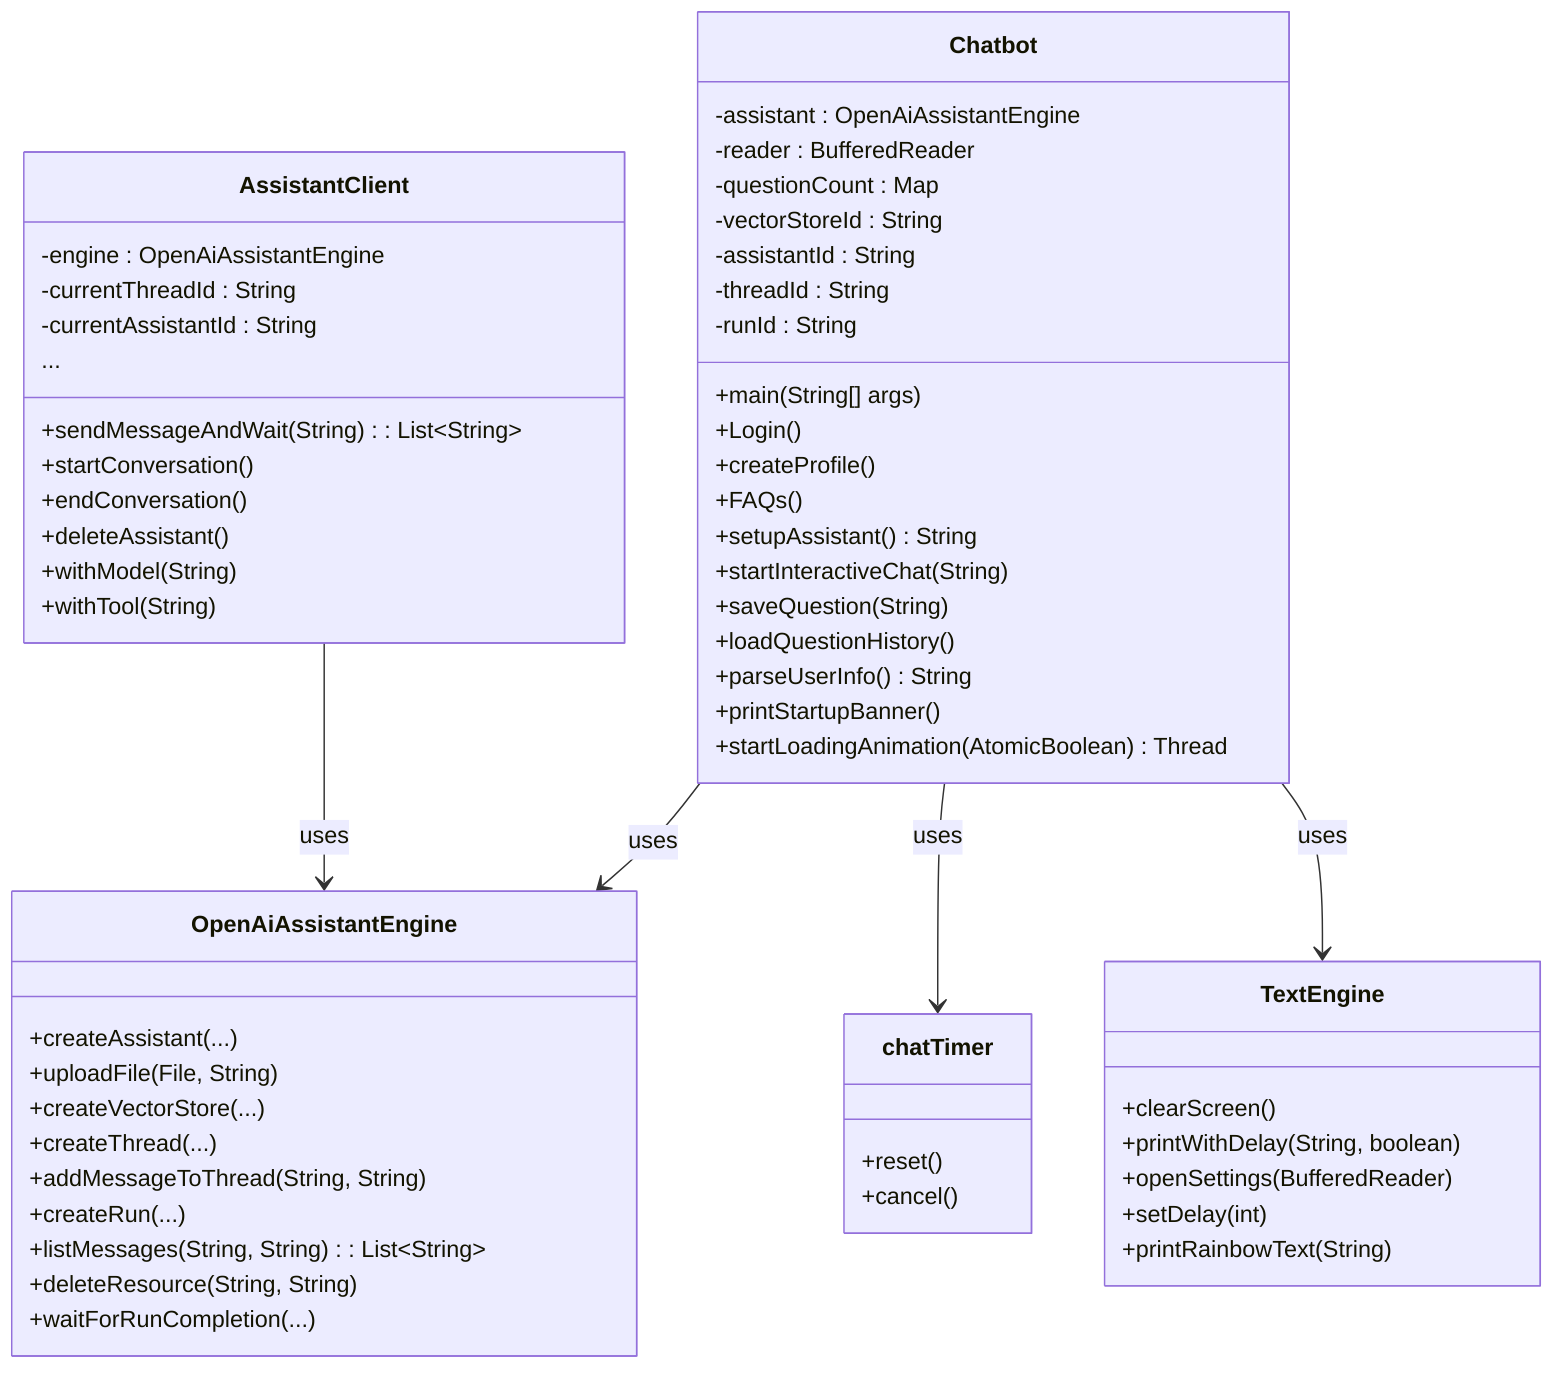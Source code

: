 classDiagram
    class Chatbot {
        +main(String[] args)
        +Login()
        +createProfile()
        +FAQs()
        +setupAssistant() String
        +startInteractiveChat(String)
        +saveQuestion(String)
        +loadQuestionHistory()
        +parseUserInfo() String
        +printStartupBanner()
        +startLoadingAnimation(AtomicBoolean) Thread

        -assistant : OpenAiAssistantEngine
        -reader : BufferedReader
        -questionCount : Map<String, Integer>
        -vectorStoreId : String
        -assistantId : String
        -threadId : String
        -runId : String
    }

    class OpenAiAssistantEngine {
        +createAssistant(...)
        +uploadFile(File, String)
        +createVectorStore(...)
        +createThread(...)
        +addMessageToThread(String, String)
        +createRun(...)
        +listMessages(String, String) : List~String~
        +deleteResource(String, String)
        +waitForRunCompletion(...)
    }

    class AssistantClient {
        -engine : OpenAiAssistantEngine
        -currentThreadId : String
        -currentAssistantId : String
        +sendMessageAndWait(String) : List~String~
        +startConversation()
        +endConversation()
        +deleteAssistant()
        +withModel(String)
        +withTool(String)
        ...
    }

    class TextEngine {
        +clearScreen()
        +printWithDelay(String, boolean)
        +openSettings(BufferedReader)
        +setDelay(int)
        +printRainbowText(String)
    }

    class chatTimer {
        +reset()
        +cancel()
    }

    Chatbot --> OpenAiAssistantEngine : uses
    Chatbot --> chatTimer : uses
    Chatbot --> TextEngine : uses
    AssistantClient --> OpenAiAssistantEngine : uses